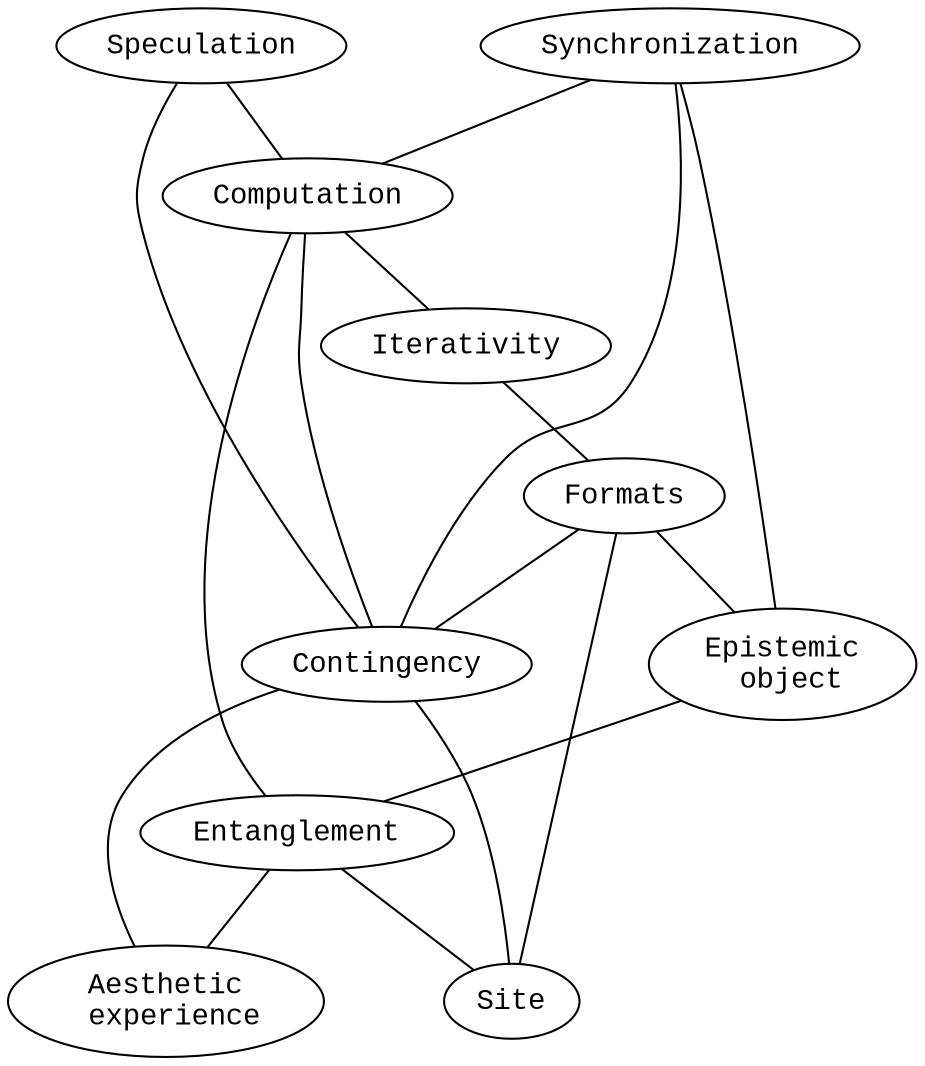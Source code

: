 graph graphname {
//	graph [bgcolor=grey70];
	node [fontname = "courier new"];
//	edge [color=gray50];
//	Synchronization[style=filled]
	Synchronization -- "Epistemic\n object";
	Synchronization -- Contingency;
	Computation -- Entanglement;
	//"Epistemic\n object"[style=filled]	
	"Epistemic\n object" -- Entanglement;
	Entanglement -- Site;
	Entanglement -- "Aesthetic\n experience";
	Contingency -- Site;
	Contingency -- "Aesthetic\n experience";
	Computation -- Contingency;
	//[color=black,penwidth=2.0]
	Synchronization -- Computation;
	Speculation -- Computation;
	Speculation -- Contingency;
	Formats -- Site;
	Formats -- Contingency;
	Formats -- "Epistemic\n object";
	Iterativity -- Formats;
	Computation --  Iterativity
}
